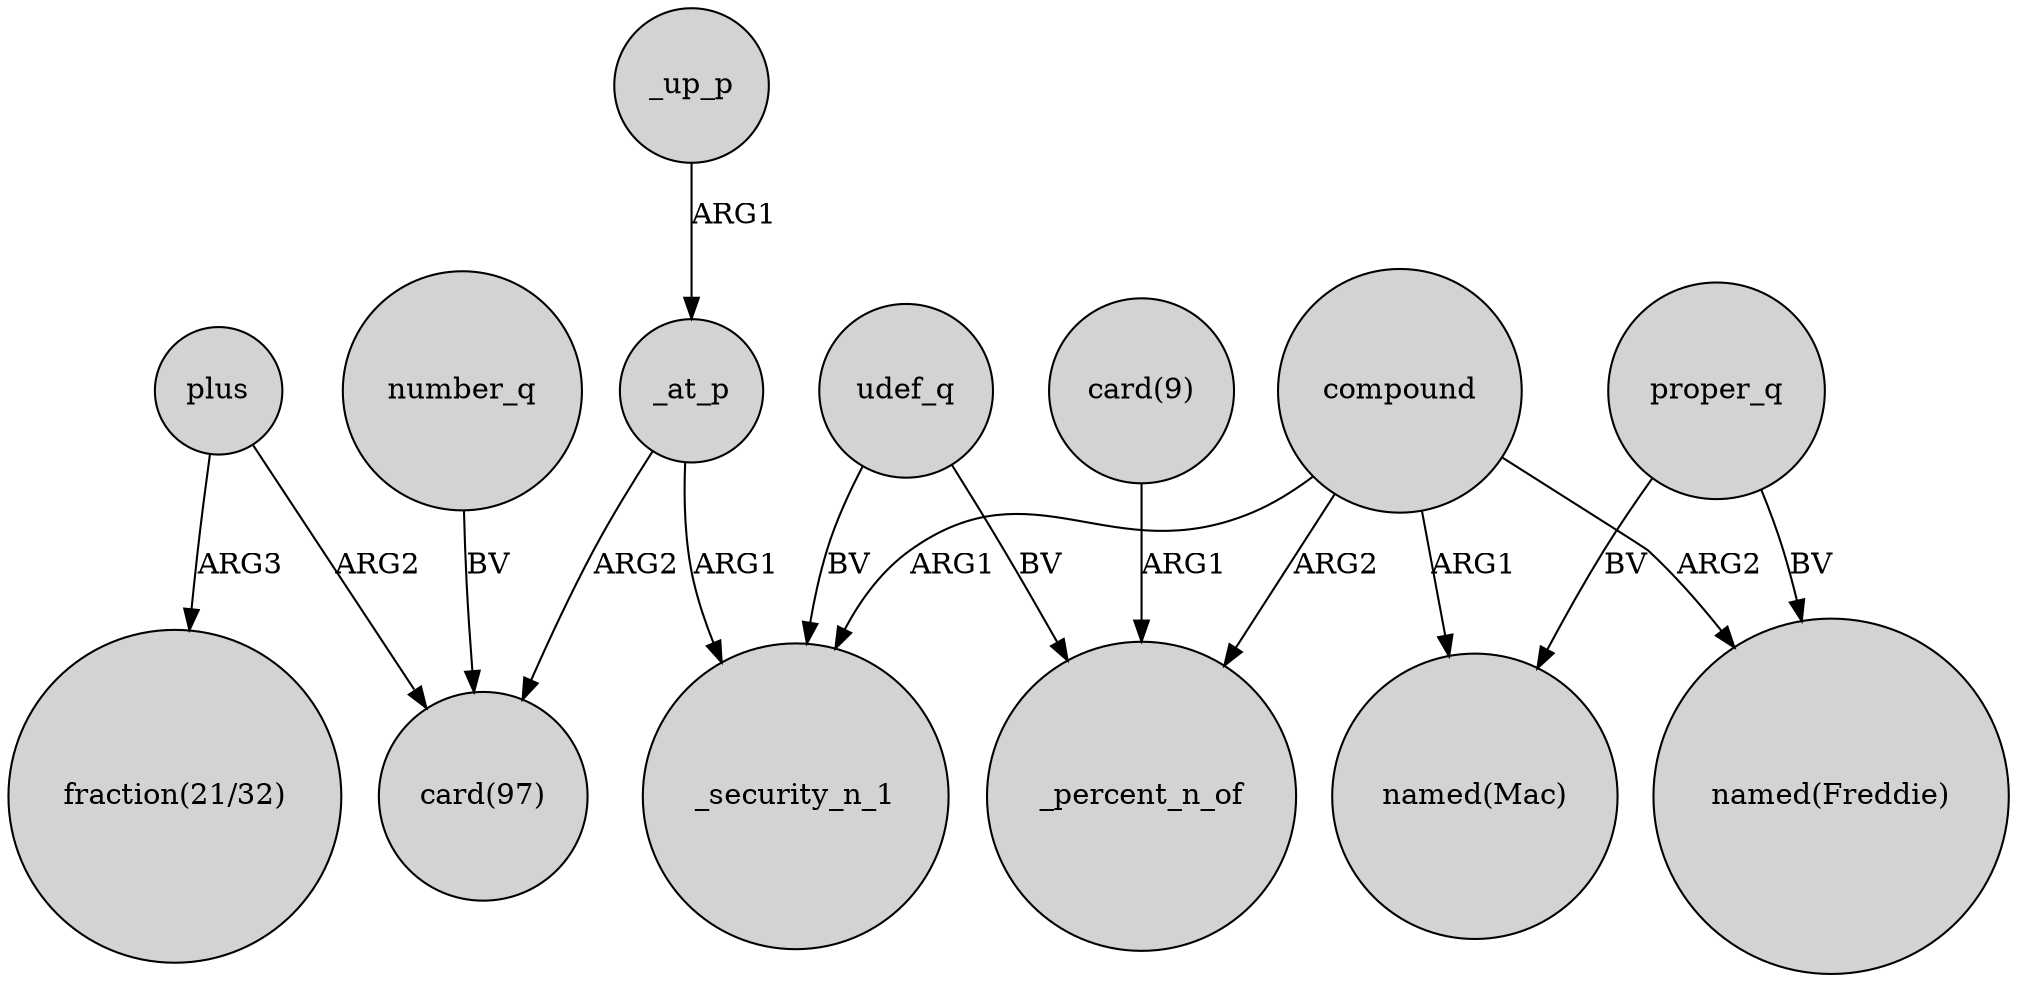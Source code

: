 digraph {
	node [shape=circle style=filled]
	plus -> "fraction(21/32)" [label=ARG3]
	_up_p -> _at_p [label=ARG1]
	"card(9)" -> _percent_n_of [label=ARG1]
	_at_p -> "card(97)" [label=ARG2]
	compound -> "named(Mac)" [label=ARG1]
	number_q -> "card(97)" [label=BV]
	udef_q -> _percent_n_of [label=BV]
	proper_q -> "named(Mac)" [label=BV]
	proper_q -> "named(Freddie)" [label=BV]
	compound -> _security_n_1 [label=ARG1]
	compound -> _percent_n_of [label=ARG2]
	plus -> "card(97)" [label=ARG2]
	_at_p -> _security_n_1 [label=ARG1]
	udef_q -> _security_n_1 [label=BV]
	compound -> "named(Freddie)" [label=ARG2]
}
